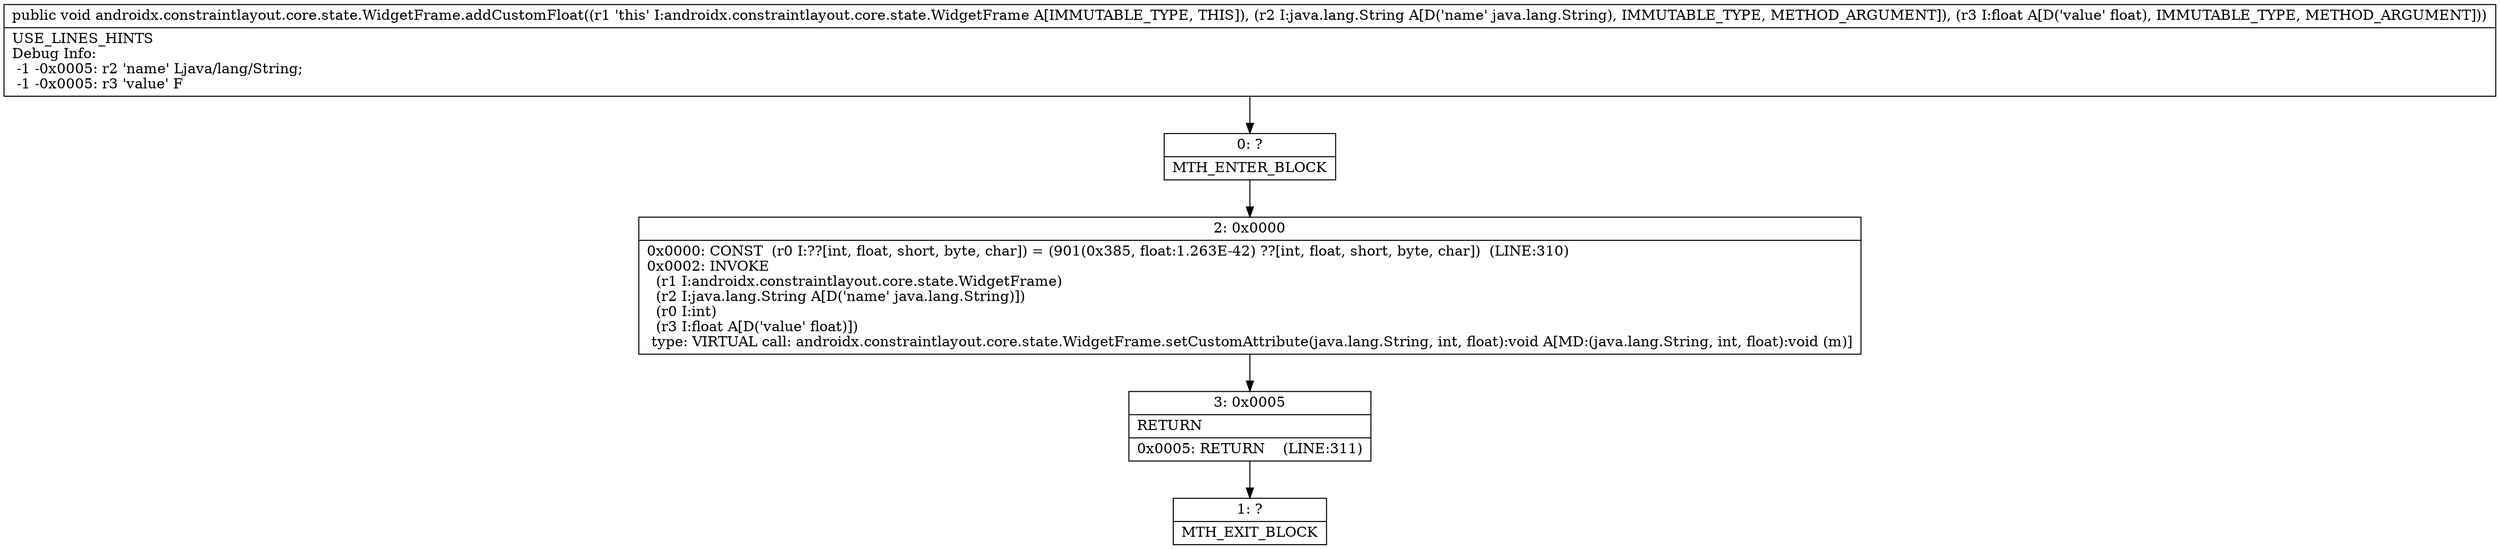 digraph "CFG forandroidx.constraintlayout.core.state.WidgetFrame.addCustomFloat(Ljava\/lang\/String;F)V" {
Node_0 [shape=record,label="{0\:\ ?|MTH_ENTER_BLOCK\l}"];
Node_2 [shape=record,label="{2\:\ 0x0000|0x0000: CONST  (r0 I:??[int, float, short, byte, char]) = (901(0x385, float:1.263E\-42) ??[int, float, short, byte, char])  (LINE:310)\l0x0002: INVOKE  \l  (r1 I:androidx.constraintlayout.core.state.WidgetFrame)\l  (r2 I:java.lang.String A[D('name' java.lang.String)])\l  (r0 I:int)\l  (r3 I:float A[D('value' float)])\l type: VIRTUAL call: androidx.constraintlayout.core.state.WidgetFrame.setCustomAttribute(java.lang.String, int, float):void A[MD:(java.lang.String, int, float):void (m)]\l}"];
Node_3 [shape=record,label="{3\:\ 0x0005|RETURN\l|0x0005: RETURN    (LINE:311)\l}"];
Node_1 [shape=record,label="{1\:\ ?|MTH_EXIT_BLOCK\l}"];
MethodNode[shape=record,label="{public void androidx.constraintlayout.core.state.WidgetFrame.addCustomFloat((r1 'this' I:androidx.constraintlayout.core.state.WidgetFrame A[IMMUTABLE_TYPE, THIS]), (r2 I:java.lang.String A[D('name' java.lang.String), IMMUTABLE_TYPE, METHOD_ARGUMENT]), (r3 I:float A[D('value' float), IMMUTABLE_TYPE, METHOD_ARGUMENT]))  | USE_LINES_HINTS\lDebug Info:\l  \-1 \-0x0005: r2 'name' Ljava\/lang\/String;\l  \-1 \-0x0005: r3 'value' F\l}"];
MethodNode -> Node_0;Node_0 -> Node_2;
Node_2 -> Node_3;
Node_3 -> Node_1;
}


